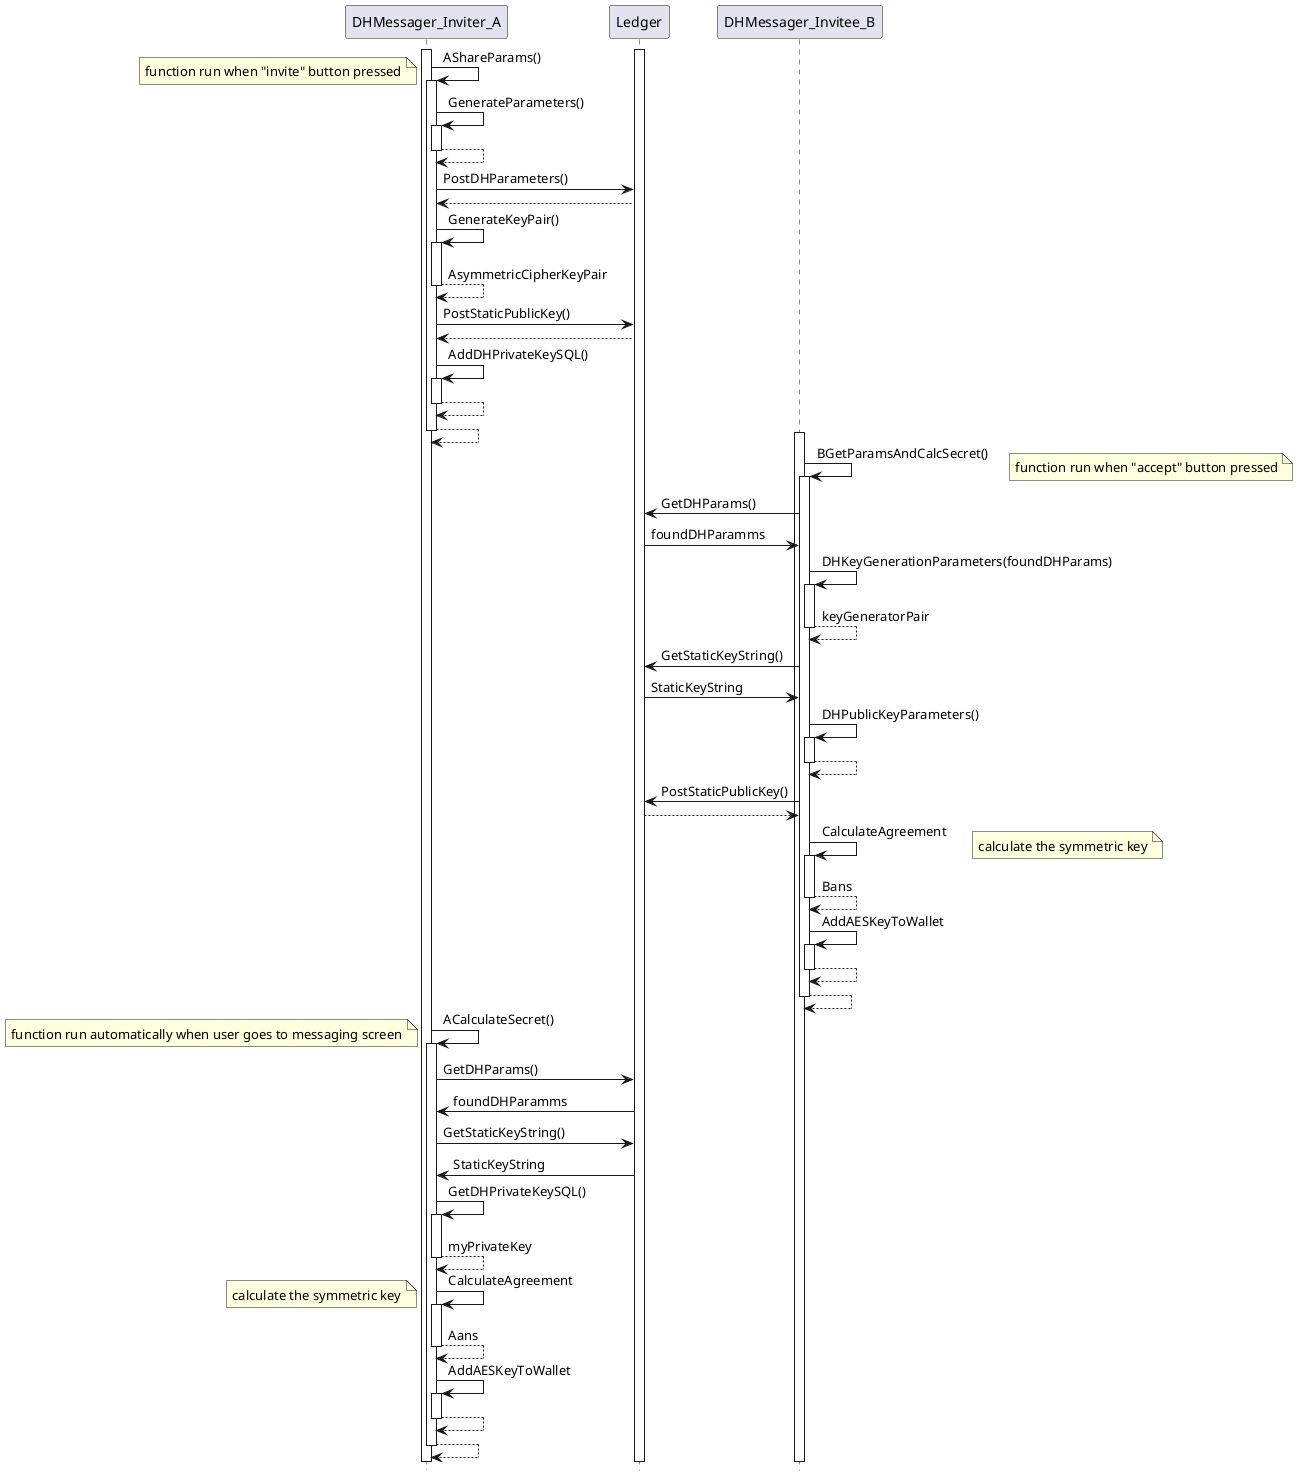 @startuml
hide footbox

participant DHMessager_Inviter_A
participant Ledger
participant DHMessager_Invitee_B


activate Ledger


activate DHMessager_Inviter_A
DHMessager_Inviter_A-> DHMessager_Inviter_A: AShareParams()
activate DHMessager_Inviter_A
note left: function run when "invite" button pressed
DHMessager_Inviter_A-> DHMessager_Inviter_A: GenerateParameters()
activate DHMessager_Inviter_A
return


DHMessager_Inviter_A-> Ledger: PostDHParameters()
Ledger --> DHMessager_Inviter_A
DHMessager_Inviter_A-> DHMessager_Inviter_A: GenerateKeyPair()
activate DHMessager_Inviter_A
return AsymmetricCipherKeyPair
DHMessager_Inviter_A-> Ledger: PostStaticPublicKey()
Ledger --> DHMessager_Inviter_A

DHMessager_Inviter_A-> DHMessager_Inviter_A: AddDHPrivateKeySQL()
activate DHMessager_Inviter_A
return 
return



activate DHMessager_Invitee_B
DHMessager_Invitee_B-> DHMessager_Invitee_B: BGetParamsAndCalcSecret()
activate DHMessager_Invitee_B
note right: function run when "accept" button pressed
DHMessager_Invitee_B-> Ledger: GetDHParams()
Ledger -> DHMessager_Invitee_B: foundDHParamms
DHMessager_Invitee_B-> DHMessager_Invitee_B: DHKeyGenerationParameters(foundDHParams)
activate DHMessager_Invitee_B
return keyGeneratorPair
DHMessager_Invitee_B-> Ledger: GetStaticKeyString()
Ledger -> DHMessager_Invitee_B: StaticKeyString
DHMessager_Invitee_B-> DHMessager_Invitee_B:DHPublicKeyParameters()
activate DHMessager_Invitee_B
return 
DHMessager_Invitee_B-> Ledger:PostStaticPublicKey()
Ledger --> DHMessager_Invitee_B
DHMessager_Invitee_B-> DHMessager_Invitee_B: CalculateAgreement
note right: calculate the symmetric key
activate DHMessager_Invitee_B
return Bans
DHMessager_Invitee_B-> DHMessager_Invitee_B: AddAESKeyToWallet
activate DHMessager_Invitee_B
return 
return



DHMessager_Inviter_A-> DHMessager_Inviter_A: ACalculateSecret()
activate DHMessager_Inviter_A
note left: function run automatically when user goes to messaging screen
DHMessager_Inviter_A-> Ledger: GetDHParams()
Ledger -> DHMessager_Inviter_A: foundDHParamms
DHMessager_Inviter_A-> Ledger: GetStaticKeyString()
Ledger -> DHMessager_Inviter_A: StaticKeyString
DHMessager_Inviter_A-> DHMessager_Inviter_A: GetDHPrivateKeySQL()
activate DHMessager_Inviter_A
return myPrivateKey
DHMessager_Inviter_A-> DHMessager_Inviter_A: CalculateAgreement
note left: calculate the symmetric key
activate DHMessager_Inviter_A
return Aans
DHMessager_Inviter_A-> DHMessager_Inviter_A: AddAESKeyToWallet
activate DHMessager_Inviter_A
return 
return

@enduml